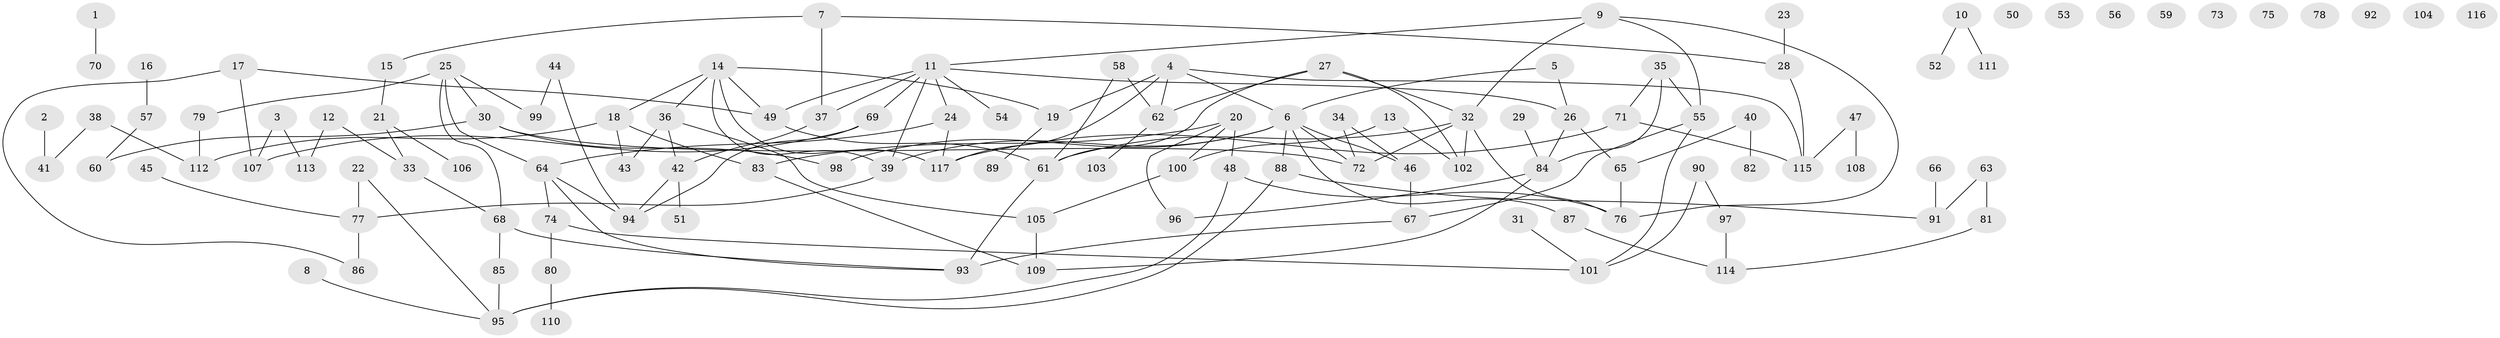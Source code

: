 // Generated by graph-tools (version 1.1) at 2025/00/03/09/25 03:00:46]
// undirected, 117 vertices, 150 edges
graph export_dot {
graph [start="1"]
  node [color=gray90,style=filled];
  1;
  2;
  3;
  4;
  5;
  6;
  7;
  8;
  9;
  10;
  11;
  12;
  13;
  14;
  15;
  16;
  17;
  18;
  19;
  20;
  21;
  22;
  23;
  24;
  25;
  26;
  27;
  28;
  29;
  30;
  31;
  32;
  33;
  34;
  35;
  36;
  37;
  38;
  39;
  40;
  41;
  42;
  43;
  44;
  45;
  46;
  47;
  48;
  49;
  50;
  51;
  52;
  53;
  54;
  55;
  56;
  57;
  58;
  59;
  60;
  61;
  62;
  63;
  64;
  65;
  66;
  67;
  68;
  69;
  70;
  71;
  72;
  73;
  74;
  75;
  76;
  77;
  78;
  79;
  80;
  81;
  82;
  83;
  84;
  85;
  86;
  87;
  88;
  89;
  90;
  91;
  92;
  93;
  94;
  95;
  96;
  97;
  98;
  99;
  100;
  101;
  102;
  103;
  104;
  105;
  106;
  107;
  108;
  109;
  110;
  111;
  112;
  113;
  114;
  115;
  116;
  117;
  1 -- 70;
  2 -- 41;
  3 -- 107;
  3 -- 113;
  4 -- 6;
  4 -- 19;
  4 -- 62;
  4 -- 115;
  4 -- 117;
  5 -- 6;
  5 -- 26;
  6 -- 39;
  6 -- 46;
  6 -- 72;
  6 -- 87;
  6 -- 88;
  6 -- 98;
  7 -- 15;
  7 -- 28;
  7 -- 37;
  8 -- 95;
  9 -- 11;
  9 -- 32;
  9 -- 55;
  9 -- 76;
  10 -- 52;
  10 -- 111;
  11 -- 24;
  11 -- 26;
  11 -- 37;
  11 -- 39;
  11 -- 49;
  11 -- 54;
  11 -- 69;
  12 -- 33;
  12 -- 113;
  13 -- 100;
  13 -- 102;
  14 -- 18;
  14 -- 19;
  14 -- 36;
  14 -- 39;
  14 -- 49;
  14 -- 117;
  15 -- 21;
  16 -- 57;
  17 -- 49;
  17 -- 86;
  17 -- 107;
  18 -- 43;
  18 -- 83;
  18 -- 112;
  19 -- 89;
  20 -- 48;
  20 -- 83;
  20 -- 96;
  20 -- 100;
  21 -- 33;
  21 -- 106;
  22 -- 77;
  22 -- 95;
  23 -- 28;
  24 -- 64;
  24 -- 117;
  25 -- 30;
  25 -- 64;
  25 -- 68;
  25 -- 79;
  25 -- 99;
  26 -- 65;
  26 -- 84;
  27 -- 32;
  27 -- 61;
  27 -- 62;
  27 -- 102;
  28 -- 115;
  29 -- 84;
  30 -- 60;
  30 -- 72;
  30 -- 98;
  31 -- 101;
  32 -- 61;
  32 -- 72;
  32 -- 76;
  32 -- 102;
  33 -- 68;
  34 -- 46;
  34 -- 72;
  35 -- 55;
  35 -- 71;
  35 -- 84;
  36 -- 42;
  36 -- 43;
  36 -- 105;
  37 -- 42;
  38 -- 41;
  38 -- 112;
  39 -- 77;
  40 -- 65;
  40 -- 82;
  42 -- 51;
  42 -- 94;
  44 -- 94;
  44 -- 99;
  45 -- 77;
  46 -- 67;
  47 -- 108;
  47 -- 115;
  48 -- 76;
  48 -- 95;
  49 -- 61;
  55 -- 67;
  55 -- 101;
  57 -- 60;
  58 -- 61;
  58 -- 62;
  61 -- 93;
  62 -- 103;
  63 -- 81;
  63 -- 91;
  64 -- 74;
  64 -- 93;
  64 -- 94;
  65 -- 76;
  66 -- 91;
  67 -- 93;
  68 -- 85;
  68 -- 93;
  69 -- 94;
  69 -- 107;
  71 -- 115;
  71 -- 117;
  74 -- 80;
  74 -- 101;
  77 -- 86;
  79 -- 112;
  80 -- 110;
  81 -- 114;
  83 -- 109;
  84 -- 96;
  84 -- 109;
  85 -- 95;
  87 -- 114;
  88 -- 91;
  88 -- 95;
  90 -- 97;
  90 -- 101;
  97 -- 114;
  100 -- 105;
  105 -- 109;
}
